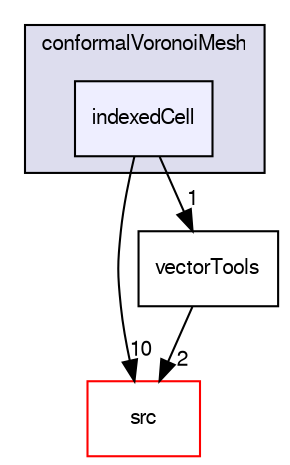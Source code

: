 digraph "applications/utilities/mesh/generation/foamyHexMesh/conformalVoronoiMesh/conformalVoronoiMesh/indexedCell" {
  bgcolor=transparent;
  compound=true
  node [ fontsize="10", fontname="FreeSans"];
  edge [ labelfontsize="10", labelfontname="FreeSans"];
  subgraph clusterdir_c1a8dcd0c6cb7abd8432fb8341fb0316 {
    graph [ bgcolor="#ddddee", pencolor="black", label="conformalVoronoiMesh" fontname="FreeSans", fontsize="10", URL="dir_c1a8dcd0c6cb7abd8432fb8341fb0316.html"]
  dir_97c0a06f2713ea4e836c260b4ebb5a6f [shape=box, label="indexedCell", style="filled", fillcolor="#eeeeff", pencolor="black", URL="dir_97c0a06f2713ea4e836c260b4ebb5a6f.html"];
  }
  dir_68267d1309a1af8e8297ef4c3efbcdba [shape=box label="src" color="red" URL="dir_68267d1309a1af8e8297ef4c3efbcdba.html"];
  dir_ed828fcc44bb437c7aa324596c94f9ea [shape=box label="vectorTools" URL="dir_ed828fcc44bb437c7aa324596c94f9ea.html"];
  dir_97c0a06f2713ea4e836c260b4ebb5a6f->dir_68267d1309a1af8e8297ef4c3efbcdba [headlabel="10", labeldistance=1.5 headhref="dir_000378_000577.html"];
  dir_97c0a06f2713ea4e836c260b4ebb5a6f->dir_ed828fcc44bb437c7aa324596c94f9ea [headlabel="1", labeldistance=1.5 headhref="dir_000378_000405.html"];
  dir_ed828fcc44bb437c7aa324596c94f9ea->dir_68267d1309a1af8e8297ef4c3efbcdba [headlabel="2", labeldistance=1.5 headhref="dir_000405_000577.html"];
}
